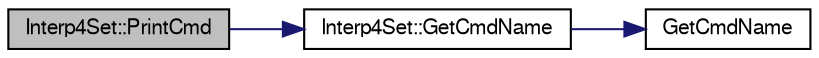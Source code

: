 digraph "Interp4Set::PrintCmd"
{
  edge [fontname="FreeSans",fontsize="10",labelfontname="FreeSans",labelfontsize="10"];
  node [fontname="FreeSans",fontsize="10",shape=record];
  rankdir="LR";
  Node16 [label="Interp4Set::PrintCmd",height=0.2,width=0.4,color="black", fillcolor="grey75", style="filled", fontcolor="black"];
  Node16 -> Node17 [color="midnightblue",fontsize="10",style="solid",fontname="FreeSans"];
  Node17 [label="Interp4Set::GetCmdName",height=0.2,width=0.4,color="black", fillcolor="white", style="filled",URL="$classInterp4Set.html#a7e61011caf16bc5bcdae597dc58db324",tooltip="Wyświetla nazwę polecenia. "];
  Node17 -> Node18 [color="midnightblue",fontsize="10",style="solid",fontname="FreeSans"];
  Node18 [label="GetCmdName",height=0.2,width=0.4,color="black", fillcolor="white", style="filled",URL="$Interp4Set_8cpp.html#a161c2be237a6e239fb12733df42be258"];
}

